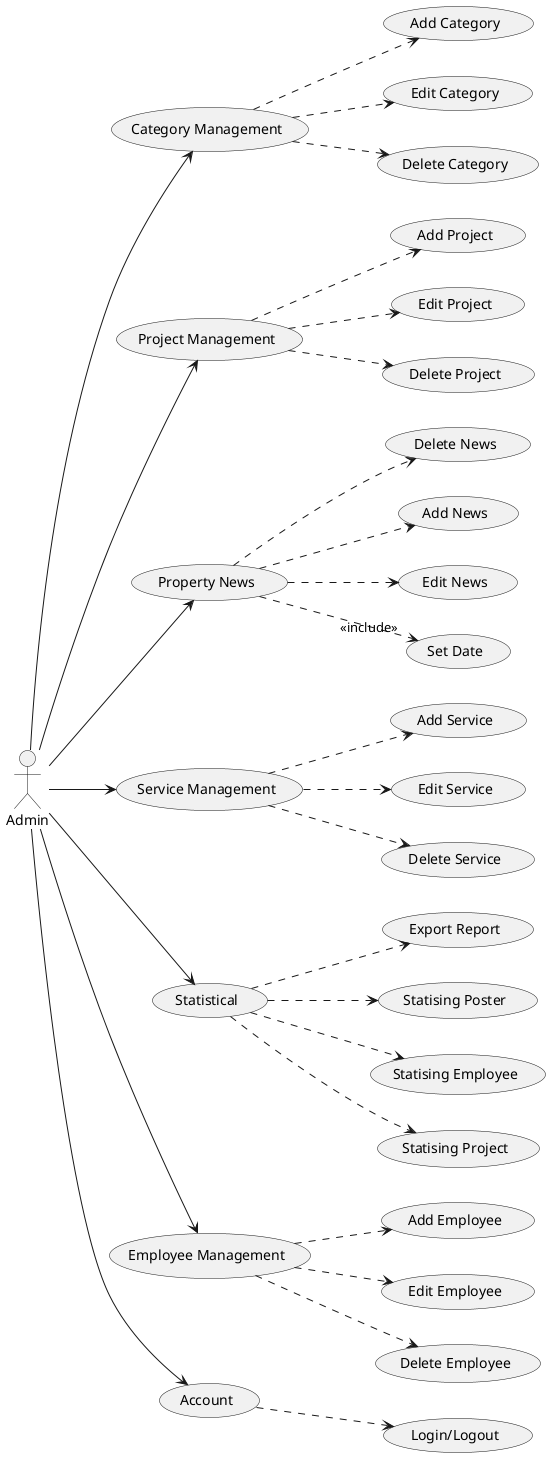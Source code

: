 @startuml
left to right direction
skinparam style strictuml
 actor Admin as Ad/'Quản lý'/
 usecase "Category Management" as UCCate /'QL Danh mục'/
 usecase "Project Management" as UCPro /'QLDA BDS'/ 
 usecase "Property News" as UCNew /'Đăng tin'/
 usecase "Service Management" as UCSeM /'Quản lý dịch vụ'/
 usecase "Statistical" as UCSta /'Xem thống kê'/ 
 usecase "Employee Management" as UCEM
 usecase "Account" as UCAcc
 Ad-->(UCAcc)
 Ad-->(UCCate)
 Ad-->(UCPro)    
 Ad-->(UCSta)
 Ad-->(UCNew)
 Ad-->(UCSeM)
 Ad-->(UCEM)
 usecase "Add Category" as UCAdCate
 usecase "Edit Category" as UCEdCate
 usecase "Delete Category" as UCDeCate
 (UCCate)..>(UCAdCate)
 (UCCate)..>(UCEdCate)
 (UCCate)..>(UCDeCate)

 usecase "Add Project" as UCAdPro
 usecase "Edit Project" as UCEdPro
 usecase "Delete Project" as UCDePro
 (UCPro)..>(UCAdPro)
 (UCPro)..>(UCEdPro)
 (UCPro)..>(UCDePro) 
 usecase "Delete News" as UcDeNews

 usecase "Add News" as UcAdNews
 usecase "Edit News" as UcEdNews
 usecase "Set Date"as UCSetDate /'Lên lịch đăng tin'/
 (UCNew)..>"<<include>>"(UCSetDate)
 (UCNew)..>(UcAdNews)
 (UCNew)..>(UcEdNews)
 (UCNew)..>(UcDeNews)
 usecase "Add Service" as UcAdSer
 usecase "Edit Service" as UcEdSer
 usecase "Delete Service" as UcDeSer
 (UCSeM)..> (UcAdSer)
 (UCSeM)..> (UcEdSer)
 (UCSeM)..> (UcDeSer)
 '/Thống kê'/
 usecase "Export Report" as UCExRp
 usecase "Statising Poster" as UCStP/'Thống kê tin đăng'/
 usecase "Statising Employee" as UCStEmp/'Thống kê nhân viên'/
 usecase "Statising Project" as UCStPro/'Thống kê dự án'/

 (UCSta)..>(UCExRp)
 (UCSta)..>(UCStP)
 (UCSta)..>(UCStPro)
 (UCSta)..>(UCStEmp)
usecase "Add Employee" as UcAE
usecase "Edit Employee" as UcEdE
usecase "Delete Employee"as UCDeE
(UCEM)..>(UcAE)
(UCEM)..>(UcEdE)
(UCEM)..>(UCDeE)

usecase "Login/Logout" as UCLog

(UCAcc)..>(UCLog)

@enduml
